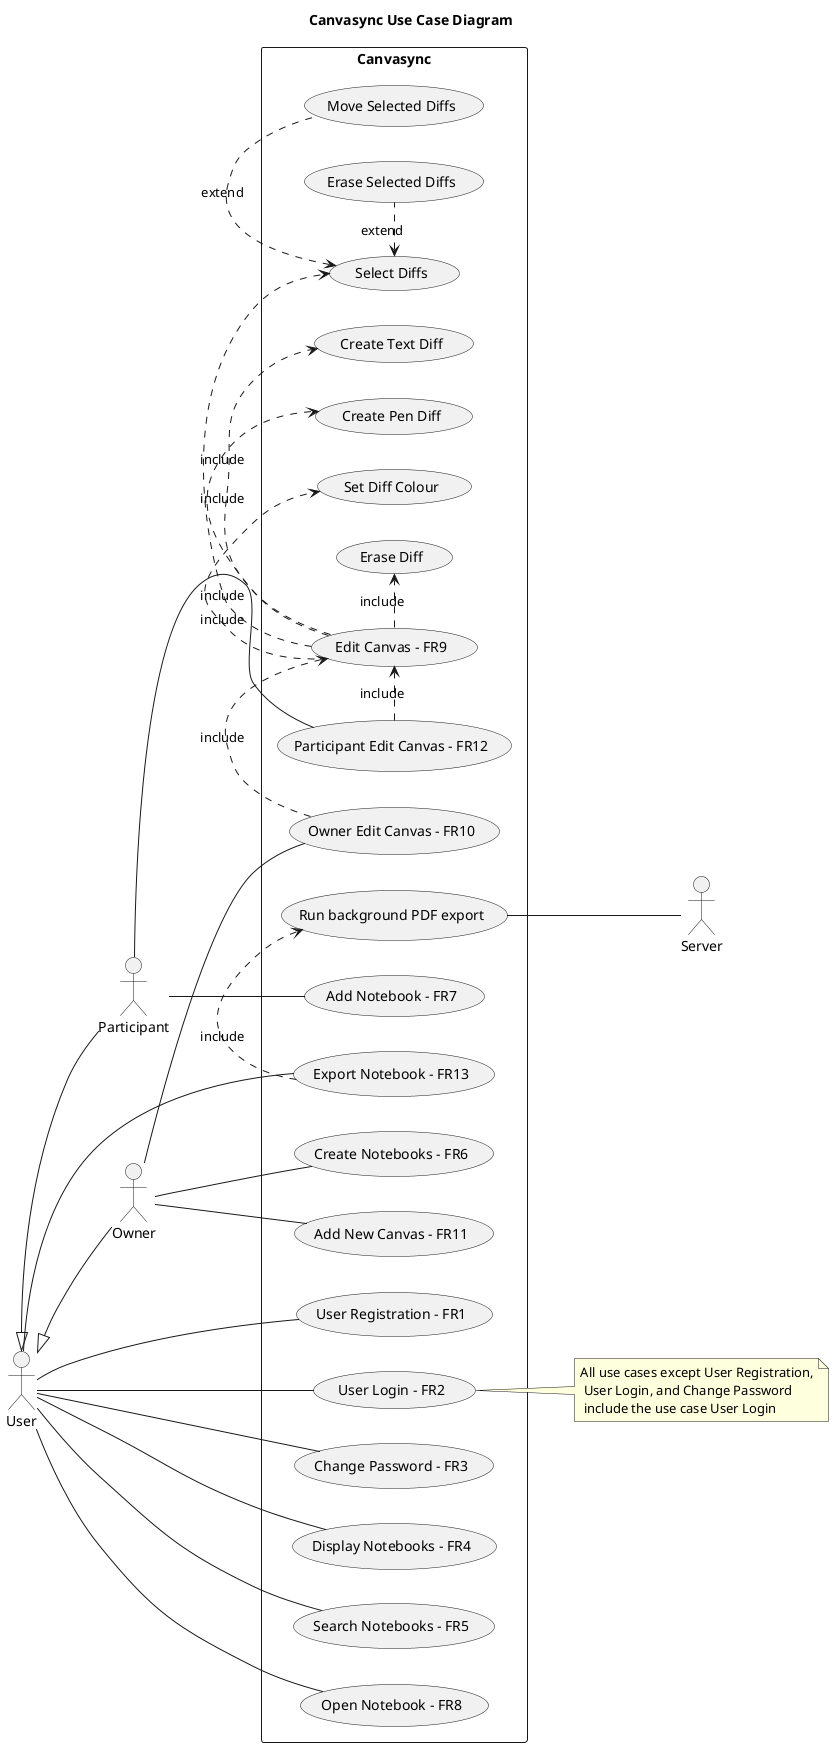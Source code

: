 @startuml Use Case Diagram
title Canvasync Use Case Diagram
left to right direction

actor User as user
actor Server as server
actor "Participant" as participant
actor Owner as owner
user <|-- owner
user <|-- participant
rectangle Canvasync {
    (User Registration - FR1) as (UC1)
    (User Login - FR2) as (UC2)
    (Change Password - FR3) as (UC3)
    (Display Notebooks - FR4) as (UC4)
    (Search Notebooks - FR5) as (UC5)
    (Create Notebooks - FR6) as (UC6)
    (Add Notebook - FR7) as (UC7)
    (Open Notebook - FR8) as (UC8)
    (Edit Canvas - FR9) as (UC9)
    (Create Text Diff) as (UC10)
    (Create Pen Diff) as (UC11)
    (Set Diff Colour) as (UC12)
    (Erase Diff) as (UC13)
    (Select Diffs) as (UC14)
    (Erase Selected Diffs) as (UC15)
    (Move Selected Diffs) as (UC16)
    (Owner Edit Canvas - FR10) as (UC17)
    (Add New Canvas - FR11) as (UC18)
    (Participant Edit Canvas - FR12) as (UC19)
    (Export Notebook - FR13) as (UC20)
    (Run background PDF export) as (UC21)

    'user registration
    user -- (UC1)
    ' user login
    user -- (UC2)
    ' change password
    user -- (UC3)
    ' display notebooks
    user -- (UC4)
    ' open notebook
    user -- (UC8)
    ' search notebooks
    user -- (UC5)
    ' owner create notebooks
    owner -- (UC6)
    ' participant adds notebook
    participant -- (UC7)
    ' owner edit canvas
    owner -- (UC17)
    ' owner add new canvas
    owner -- (UC18)
    ' export notebook
    user -- (UC20)
    ' server runs background job
    (UC21) -- server
    ' participant edit canvas
    participant -- (UC19)
    ' edit canvas include diff functionality
    (UC9) .> (UC10) : include
    (UC9) .> (UC11) : include
    (UC9) .> (UC12) : include
    (UC9) .> (UC13) : include
    (UC9) .> (UC14) : include
    ' select diffs is extended by delete and move selected diffs
    (UC14) <. (UC15) : extend
    (UC14) <. (UC16) : extend
    ' owner and participant edit includes edit canvas
    (UC17) .> (UC9) : include
    (UC19) .> (UC9) : include
    ' export pdf includes background job
    (UC20) .> (UC21) : include
}
note right of (UC2) : All use cases except User Registration,\n User Login, and Change Password\n include the use case User Login

@enduml